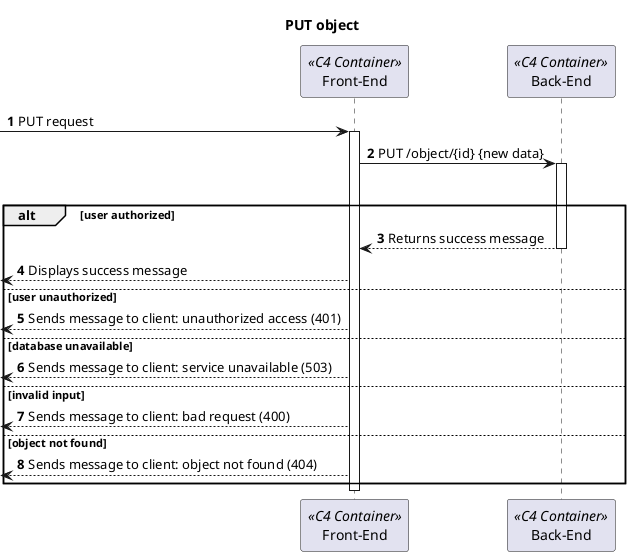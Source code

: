 @startuml Process View - Level 2

autonumber
skinparam packageStyle rect

title PUT object

participant "Front-End" as FE <<C4 Container>>
participant "Back-End" as BE <<C4 Container>>

-> FE: PUT request
activate FE
FE -> BE: PUT /object/{id} {new data}
activate BE
alt user authorized

    alt user authorized
        BE --> FE: Returns success message
        deactivate BE
        <-- FE: Displays success message
    
else user unauthorized

<-- FE: Sends message to client: unauthorized access (401)
else database unavailable
<-- FE: Sends message to client: service unavailable (503)
else invalid input

<-- FE: Sends message to client: bad request (400)

else object not found

<-- FE: Sends message to client: object not found (404)

end alt
deactivate FE

@enduml